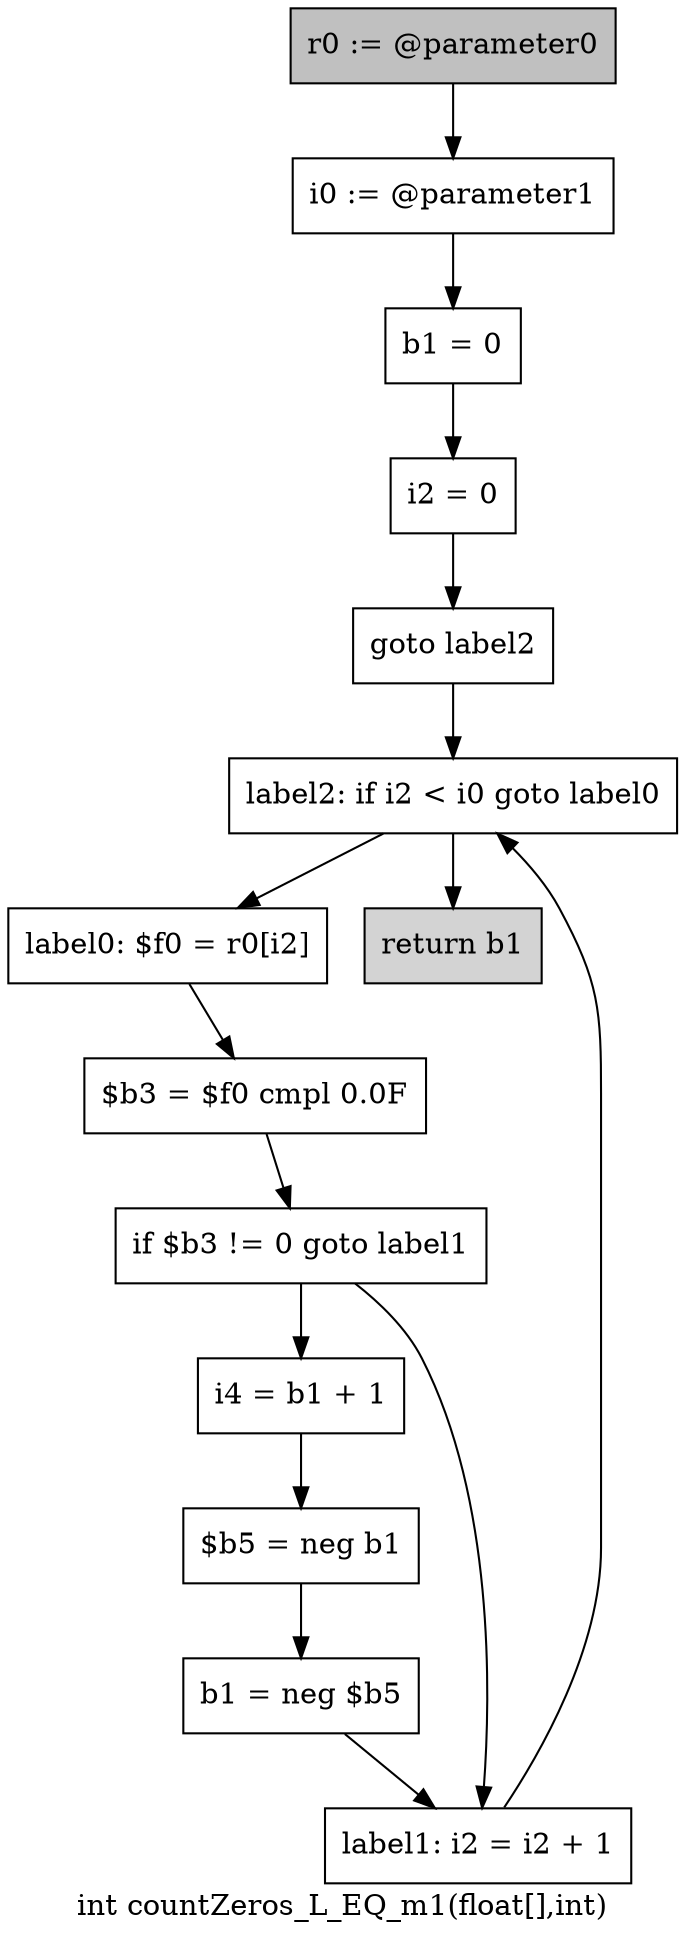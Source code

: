 digraph "int countZeros_L_EQ_m1(float[],int)" {
    label="int countZeros_L_EQ_m1(float[],int)";
    node [shape=box];
    "0" [style=filled,fillcolor=gray,label="r0 := @parameter0",];
    "1" [label="i0 := @parameter1",];
    "0"->"1";
    "2" [label="b1 = 0",];
    "1"->"2";
    "3" [label="i2 = 0",];
    "2"->"3";
    "4" [label="goto label2",];
    "3"->"4";
    "12" [label="label2: if i2 < i0 goto label0",];
    "4"->"12";
    "5" [label="label0: $f0 = r0[i2]",];
    "6" [label="$b3 = $f0 cmpl 0.0F",];
    "5"->"6";
    "7" [label="if $b3 != 0 goto label1",];
    "6"->"7";
    "8" [label="i4 = b1 + 1",];
    "7"->"8";
    "11" [label="label1: i2 = i2 + 1",];
    "7"->"11";
    "9" [label="$b5 = neg b1",];
    "8"->"9";
    "10" [label="b1 = neg $b5",];
    "9"->"10";
    "10"->"11";
    "11"->"12";
    "12"->"5";
    "13" [style=filled,fillcolor=lightgray,label="return b1",];
    "12"->"13";
}
